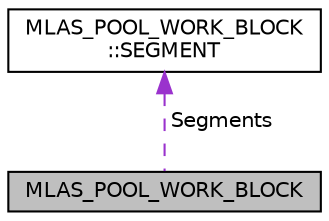 digraph "MLAS_POOL_WORK_BLOCK"
{
  edge [fontname="Helvetica",fontsize="10",labelfontname="Helvetica",labelfontsize="10"];
  node [fontname="Helvetica",fontsize="10",shape=record];
  Node1 [label="MLAS_POOL_WORK_BLOCK",height=0.2,width=0.4,color="black", fillcolor="grey75", style="filled", fontcolor="black"];
  Node2 -> Node1 [dir="back",color="darkorchid3",fontsize="10",style="dashed",label=" Segments" ,fontname="Helvetica"];
  Node2 [label="MLAS_POOL_WORK_BLOCK\l::SEGMENT",height=0.2,width=0.4,color="black", fillcolor="white", style="filled",URL="$structMLAS__POOL__WORK__BLOCK_1_1SEGMENT.html"];
}
